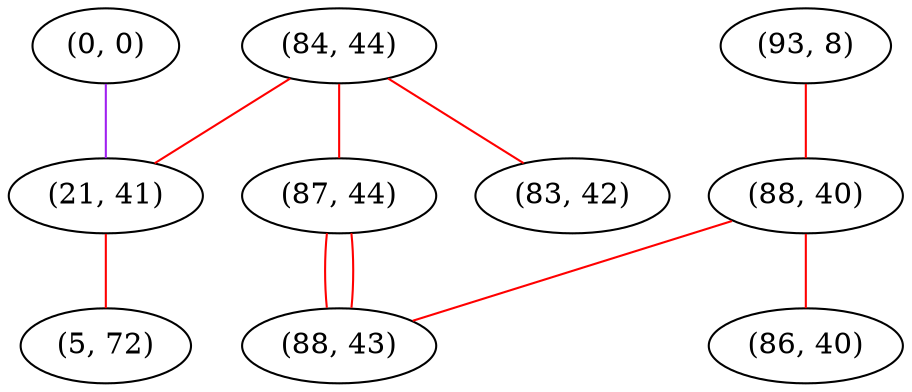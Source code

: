 graph "" {
"(84, 44)";
"(93, 8)";
"(0, 0)";
"(21, 41)";
"(88, 40)";
"(86, 40)";
"(87, 44)";
"(83, 42)";
"(88, 43)";
"(5, 72)";
"(84, 44)" -- "(87, 44)"  [color=red, key=0, weight=1];
"(84, 44)" -- "(21, 41)"  [color=red, key=0, weight=1];
"(84, 44)" -- "(83, 42)"  [color=red, key=0, weight=1];
"(93, 8)" -- "(88, 40)"  [color=red, key=0, weight=1];
"(0, 0)" -- "(21, 41)"  [color=purple, key=0, weight=4];
"(21, 41)" -- "(5, 72)"  [color=red, key=0, weight=1];
"(88, 40)" -- "(88, 43)"  [color=red, key=0, weight=1];
"(88, 40)" -- "(86, 40)"  [color=red, key=0, weight=1];
"(87, 44)" -- "(88, 43)"  [color=red, key=0, weight=1];
"(87, 44)" -- "(88, 43)"  [color=red, key=1, weight=1];
}

